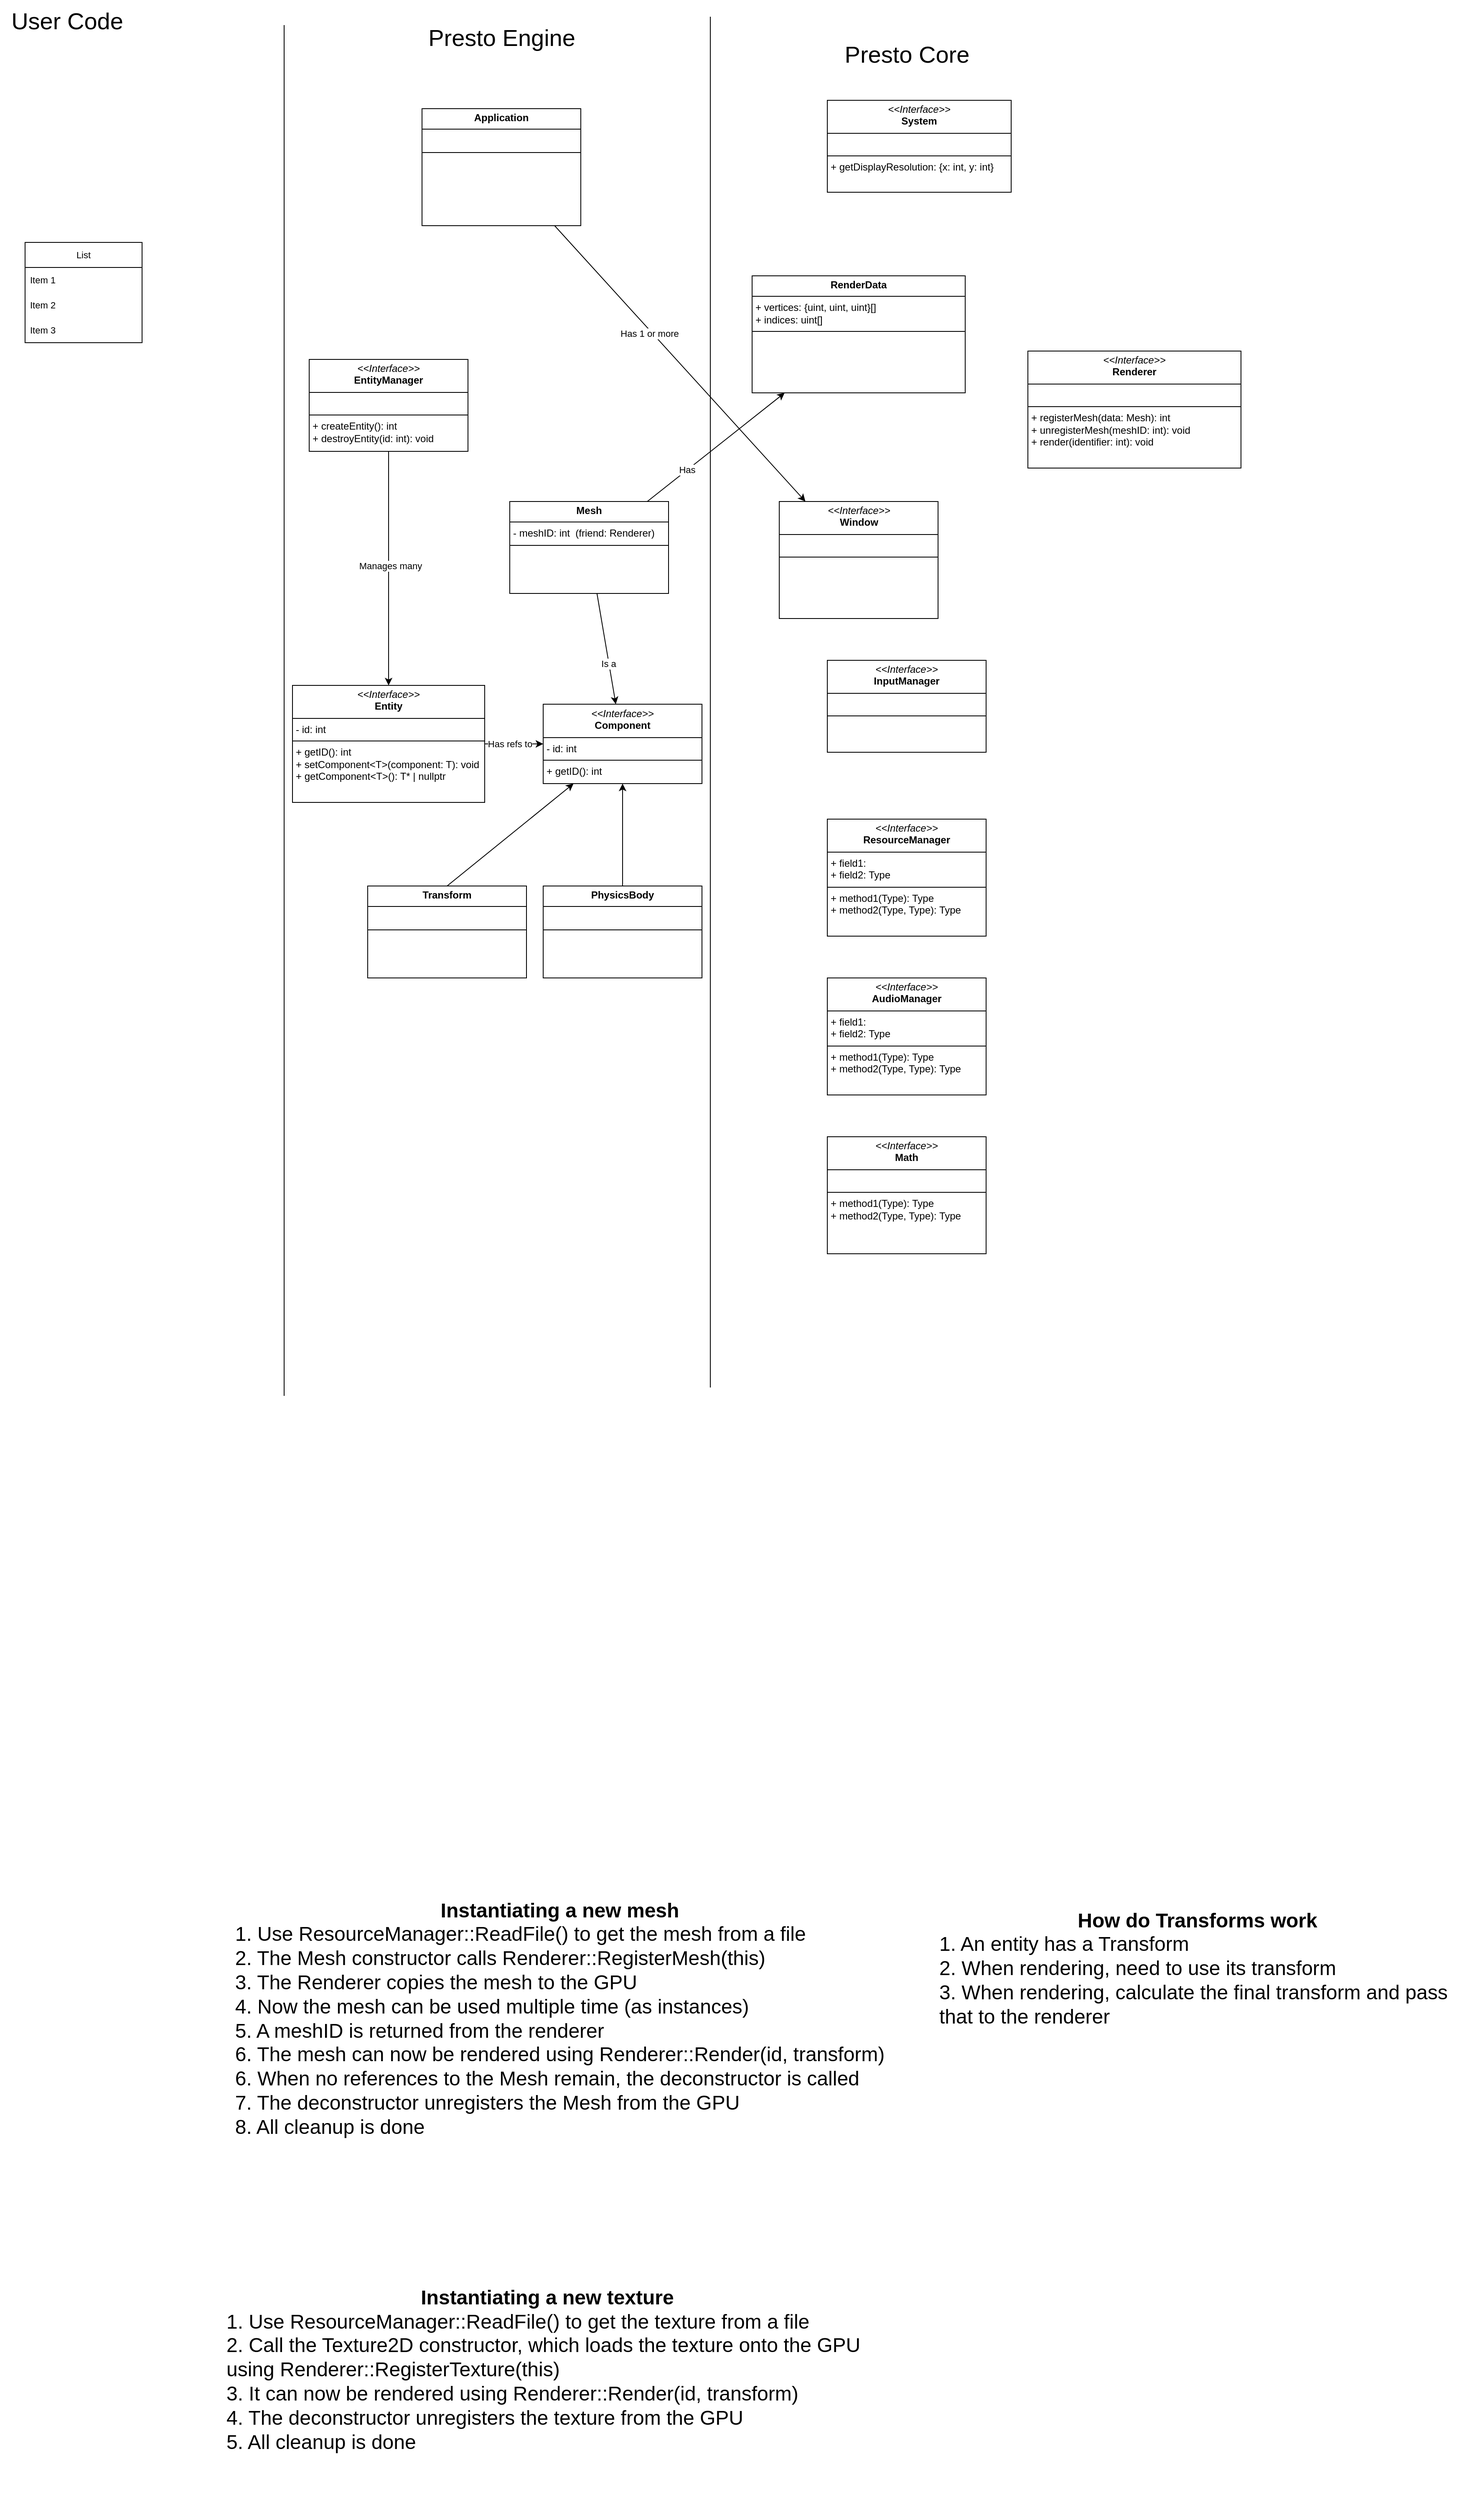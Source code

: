 <mxfile version="25.0.2">
  <diagram id="C5RBs43oDa-KdzZeNtuy" name="Page-1">
    <mxGraphModel dx="2440" dy="1406" grid="1" gridSize="10" guides="1" tooltips="1" connect="1" arrows="1" fold="1" page="1" pageScale="1" pageWidth="827" pageHeight="1169" math="0" shadow="0">
      <root>
        <mxCell id="WIyWlLk6GJQsqaUBKTNV-0" />
        <mxCell id="WIyWlLk6GJQsqaUBKTNV-1" parent="WIyWlLk6GJQsqaUBKTNV-0" />
        <mxCell id="01VCswRB0Hh16u_Ob2Nw-0" value="" style="endArrow=none;html=1;rounded=0;" parent="WIyWlLk6GJQsqaUBKTNV-1" edge="1">
          <mxGeometry width="50" height="50" relative="1" as="geometry">
            <mxPoint x="980" y="1730" as="sourcePoint" />
            <mxPoint x="980" y="90" as="targetPoint" />
          </mxGeometry>
        </mxCell>
        <mxCell id="01VCswRB0Hh16u_Ob2Nw-1" value="" style="endArrow=none;html=1;rounded=0;" parent="WIyWlLk6GJQsqaUBKTNV-1" edge="1">
          <mxGeometry width="50" height="50" relative="1" as="geometry">
            <mxPoint x="470" y="1740" as="sourcePoint" />
            <mxPoint x="470" y="100" as="targetPoint" />
          </mxGeometry>
        </mxCell>
        <mxCell id="01VCswRB0Hh16u_Ob2Nw-3" value="&lt;p style=&quot;margin:0px;margin-top:4px;text-align:center;&quot;&gt;&lt;i&gt;&amp;lt;&amp;lt;Interface&amp;gt;&amp;gt;&lt;/i&gt;&lt;br&gt;&lt;b&gt;Renderer&lt;/b&gt;&lt;/p&gt;&lt;hr size=&quot;1&quot; style=&quot;border-style:solid;&quot;&gt;&lt;p style=&quot;margin:0px;margin-left:4px;&quot;&gt;&lt;br&gt;&lt;/p&gt;&lt;hr size=&quot;1&quot; style=&quot;border-style:solid;&quot;&gt;&lt;p style=&quot;margin:0px;margin-left:4px;&quot;&gt;+ registerMesh(data: Mesh): int&lt;br&gt;+ unregisterMesh(meshID: int): void&lt;/p&gt;&lt;p style=&quot;margin:0px;margin-left:4px;&quot;&gt;+ render(identifier: int): void&lt;/p&gt;" style="verticalAlign=top;align=left;overflow=fill;html=1;whiteSpace=wrap;" parent="WIyWlLk6GJQsqaUBKTNV-1" vertex="1">
          <mxGeometry x="1360" y="490" width="255" height="140" as="geometry" />
        </mxCell>
        <mxCell id="01VCswRB0Hh16u_Ob2Nw-4" value="&lt;font style=&quot;font-size: 28px;&quot;&gt;Presto Core&lt;/font&gt;" style="text;html=1;align=center;verticalAlign=middle;resizable=0;points=[];autosize=1;strokeColor=none;fillColor=none;" parent="WIyWlLk6GJQsqaUBKTNV-1" vertex="1">
          <mxGeometry x="1130" y="110" width="170" height="50" as="geometry" />
        </mxCell>
        <mxCell id="01VCswRB0Hh16u_Ob2Nw-5" value="&lt;font style=&quot;font-size: 28px;&quot;&gt;Presto Engine&lt;/font&gt;" style="text;html=1;align=center;verticalAlign=middle;resizable=0;points=[];autosize=1;strokeColor=none;fillColor=none;" parent="WIyWlLk6GJQsqaUBKTNV-1" vertex="1">
          <mxGeometry x="630" y="90" width="200" height="50" as="geometry" />
        </mxCell>
        <mxCell id="01VCswRB0Hh16u_Ob2Nw-6" value="&lt;font style=&quot;font-size: 28px;&quot;&gt;User Code&lt;/font&gt;" style="text;html=1;align=center;verticalAlign=middle;resizable=0;points=[];autosize=1;strokeColor=none;fillColor=none;" parent="WIyWlLk6GJQsqaUBKTNV-1" vertex="1">
          <mxGeometry x="130" y="70" width="160" height="50" as="geometry" />
        </mxCell>
        <mxCell id="iJ74tNBeyk-ZHGnAYUzu-0" value="&lt;p style=&quot;margin:0px;margin-top:4px;text-align:center;&quot;&gt;&lt;i&gt;&amp;lt;&amp;lt;Interface&amp;gt;&amp;gt;&lt;/i&gt;&lt;br&gt;&lt;b&gt;Window&lt;/b&gt;&lt;/p&gt;&lt;hr size=&quot;1&quot; style=&quot;border-style:solid;&quot;&gt;&lt;p style=&quot;margin:0px;margin-left:4px;&quot;&gt;&lt;br&gt;&lt;/p&gt;&lt;hr size=&quot;1&quot; style=&quot;border-style:solid;&quot;&gt;&lt;p style=&quot;margin:0px;margin-left:4px;&quot;&gt;&lt;br&gt;&lt;/p&gt;" style="verticalAlign=top;align=left;overflow=fill;html=1;whiteSpace=wrap;" parent="WIyWlLk6GJQsqaUBKTNV-1" vertex="1">
          <mxGeometry x="1062.5" y="670" width="190" height="140" as="geometry" />
        </mxCell>
        <mxCell id="iJ74tNBeyk-ZHGnAYUzu-1" value="&lt;p style=&quot;margin:0px;margin-top:4px;text-align:center;&quot;&gt;&lt;i&gt;&amp;lt;&amp;lt;Interface&amp;gt;&amp;gt;&lt;/i&gt;&lt;br&gt;&lt;b&gt;InputManager&lt;/b&gt;&lt;/p&gt;&lt;hr size=&quot;1&quot; style=&quot;border-style:solid;&quot;&gt;&lt;p style=&quot;margin:0px;margin-left:4px;&quot;&gt;&lt;br&gt;&lt;/p&gt;&lt;hr size=&quot;1&quot; style=&quot;border-style:solid;&quot;&gt;&lt;p style=&quot;margin:0px;margin-left:4px;&quot;&gt;&lt;br&gt;&lt;/p&gt;" style="verticalAlign=top;align=left;overflow=fill;html=1;whiteSpace=wrap;" parent="WIyWlLk6GJQsqaUBKTNV-1" vertex="1">
          <mxGeometry x="1120" y="860" width="190" height="110" as="geometry" />
        </mxCell>
        <mxCell id="iJ74tNBeyk-ZHGnAYUzu-3" value="&lt;p style=&quot;margin:0px;margin-top:4px;text-align:center;&quot;&gt;&lt;i&gt;&amp;lt;&amp;lt;Interface&amp;gt;&amp;gt;&lt;/i&gt;&lt;br&gt;&lt;b&gt;AudioManager&lt;/b&gt;&lt;/p&gt;&lt;hr size=&quot;1&quot; style=&quot;border-style:solid;&quot;&gt;&lt;p style=&quot;margin:0px;margin-left:4px;&quot;&gt;+ field1:&amp;nbsp;&lt;br&gt;+ field2: Type&lt;/p&gt;&lt;hr size=&quot;1&quot; style=&quot;border-style:solid;&quot;&gt;&lt;p style=&quot;margin:0px;margin-left:4px;&quot;&gt;+ method1(Type): Type&lt;br&gt;+ method2(Type, Type): Type&lt;/p&gt;" style="verticalAlign=top;align=left;overflow=fill;html=1;whiteSpace=wrap;" parent="WIyWlLk6GJQsqaUBKTNV-1" vertex="1">
          <mxGeometry x="1120" y="1240" width="190" height="140" as="geometry" />
        </mxCell>
        <mxCell id="iJ74tNBeyk-ZHGnAYUzu-5" style="rounded=0;orthogonalLoop=1;jettySize=auto;html=1;" parent="WIyWlLk6GJQsqaUBKTNV-1" source="iJ74tNBeyk-ZHGnAYUzu-4" target="iJ74tNBeyk-ZHGnAYUzu-0" edge="1">
          <mxGeometry relative="1" as="geometry" />
        </mxCell>
        <mxCell id="iJ74tNBeyk-ZHGnAYUzu-6" value="Has 1 or more" style="edgeLabel;html=1;align=center;verticalAlign=middle;resizable=0;points=[];fontFamily=Helvetica;fontSize=11;fontColor=default;labelBackgroundColor=default;" parent="iJ74tNBeyk-ZHGnAYUzu-5" vertex="1" connectable="0">
          <mxGeometry x="-0.28" relative="1" as="geometry">
            <mxPoint x="5" y="10" as="offset" />
          </mxGeometry>
        </mxCell>
        <mxCell id="iJ74tNBeyk-ZHGnAYUzu-4" value="&lt;p style=&quot;margin:0px;margin-top:4px;text-align:center;&quot;&gt;&lt;b&gt;Application&lt;/b&gt;&lt;/p&gt;&lt;hr size=&quot;1&quot; style=&quot;border-style:solid;&quot;&gt;&lt;p style=&quot;margin:0px;margin-left:4px;&quot;&gt;&lt;br&gt;&lt;/p&gt;&lt;hr size=&quot;1&quot; style=&quot;border-style:solid;&quot;&gt;&lt;p style=&quot;margin:0px;margin-left:4px;&quot;&gt;&lt;br&gt;&lt;/p&gt;" style="verticalAlign=top;align=left;overflow=fill;html=1;whiteSpace=wrap;" parent="WIyWlLk6GJQsqaUBKTNV-1" vertex="1">
          <mxGeometry x="635" y="200" width="190" height="140" as="geometry" />
        </mxCell>
        <mxCell id="iJ74tNBeyk-ZHGnAYUzu-8" style="edgeStyle=none;shape=connector;rounded=0;orthogonalLoop=1;jettySize=auto;html=1;strokeColor=default;align=center;verticalAlign=middle;fontFamily=Helvetica;fontSize=11;fontColor=default;labelBackgroundColor=default;endArrow=classic;" parent="WIyWlLk6GJQsqaUBKTNV-1" source="iJ74tNBeyk-ZHGnAYUzu-7" target="iJ74tNBeyk-ZHGnAYUzu-10" edge="1">
          <mxGeometry relative="1" as="geometry">
            <mxPoint x="650" y="760" as="targetPoint" />
          </mxGeometry>
        </mxCell>
        <mxCell id="iJ74tNBeyk-ZHGnAYUzu-12" value="Manages many" style="edgeLabel;html=1;align=center;verticalAlign=middle;resizable=0;points=[];fontFamily=Helvetica;fontSize=11;fontColor=default;labelBackgroundColor=default;" parent="iJ74tNBeyk-ZHGnAYUzu-8" vertex="1" connectable="0">
          <mxGeometry x="-0.024" y="2" relative="1" as="geometry">
            <mxPoint as="offset" />
          </mxGeometry>
        </mxCell>
        <mxCell id="iJ74tNBeyk-ZHGnAYUzu-7" value="&lt;p style=&quot;margin:0px;margin-top:4px;text-align:center;&quot;&gt;&lt;i&gt;&amp;lt;&amp;lt;Interface&amp;gt;&amp;gt;&lt;/i&gt;&lt;br&gt;&lt;b&gt;EntityManager&lt;/b&gt;&lt;/p&gt;&lt;hr size=&quot;1&quot; style=&quot;border-style:solid;&quot;&gt;&lt;p style=&quot;margin:0px;margin-left:4px;&quot;&gt;&lt;br&gt;&lt;/p&gt;&lt;hr size=&quot;1&quot; style=&quot;border-style:solid;&quot;&gt;&lt;p style=&quot;margin:0px;margin-left:4px;&quot;&gt;+ createEntity(): int&lt;/p&gt;&lt;p style=&quot;margin:0px;margin-left:4px;&quot;&gt;+ destroyEntity(id: int): void&lt;br&gt;&lt;/p&gt;" style="verticalAlign=top;align=left;overflow=fill;html=1;whiteSpace=wrap;" parent="WIyWlLk6GJQsqaUBKTNV-1" vertex="1">
          <mxGeometry x="500" y="500" width="190" height="110" as="geometry" />
        </mxCell>
        <mxCell id="iJ74tNBeyk-ZHGnAYUzu-9" value="&lt;p style=&quot;margin:0px;margin-top:4px;text-align:center;&quot;&gt;&lt;i&gt;&amp;lt;&amp;lt;Interface&amp;gt;&amp;gt;&lt;/i&gt;&lt;br&gt;&lt;b&gt;Component&lt;/b&gt;&lt;/p&gt;&lt;hr size=&quot;1&quot; style=&quot;border-style:solid;&quot;&gt;&lt;p style=&quot;margin:0px;margin-left:4px;&quot;&gt;- id: int&lt;/p&gt;&lt;hr size=&quot;1&quot; style=&quot;border-style:solid;&quot;&gt;&lt;p style=&quot;margin:0px;margin-left:4px;&quot;&gt;+ getID(): int&lt;/p&gt;" style="verticalAlign=top;align=left;overflow=fill;html=1;whiteSpace=wrap;" parent="WIyWlLk6GJQsqaUBKTNV-1" vertex="1">
          <mxGeometry x="780" y="912.5" width="190" height="95" as="geometry" />
        </mxCell>
        <mxCell id="iJ74tNBeyk-ZHGnAYUzu-11" style="edgeStyle=none;shape=connector;rounded=0;orthogonalLoop=1;jettySize=auto;html=1;strokeColor=default;align=center;verticalAlign=middle;fontFamily=Helvetica;fontSize=11;fontColor=default;labelBackgroundColor=default;endArrow=classic;" parent="WIyWlLk6GJQsqaUBKTNV-1" source="iJ74tNBeyk-ZHGnAYUzu-10" target="iJ74tNBeyk-ZHGnAYUzu-9" edge="1">
          <mxGeometry relative="1" as="geometry" />
        </mxCell>
        <mxCell id="iJ74tNBeyk-ZHGnAYUzu-13" value="Has refs to" style="edgeLabel;html=1;align=center;verticalAlign=middle;resizable=0;points=[];fontFamily=Helvetica;fontSize=11;fontColor=default;labelBackgroundColor=default;" parent="iJ74tNBeyk-ZHGnAYUzu-11" vertex="1" connectable="0">
          <mxGeometry x="0.048" y="-2" relative="1" as="geometry">
            <mxPoint x="-7" y="-2" as="offset" />
          </mxGeometry>
        </mxCell>
        <mxCell id="iJ74tNBeyk-ZHGnAYUzu-10" value="&lt;p style=&quot;margin:0px;margin-top:4px;text-align:center;&quot;&gt;&lt;i&gt;&amp;lt;&amp;lt;Interface&amp;gt;&amp;gt;&lt;/i&gt;&lt;br&gt;&lt;b&gt;Entity&lt;/b&gt;&lt;/p&gt;&lt;hr size=&quot;1&quot; style=&quot;border-style:solid;&quot;&gt;&lt;p style=&quot;margin:0px;margin-left:4px;&quot;&gt;- id: int&lt;/p&gt;&lt;hr size=&quot;1&quot; style=&quot;border-style:solid;&quot;&gt;&lt;p style=&quot;margin:0px;margin-left:4px;&quot;&gt;+ getID(): int&lt;/p&gt;&lt;p style=&quot;margin:0px;margin-left:4px;&quot;&gt;+ setComponent&amp;lt;T&amp;gt;(component: T): void&lt;/p&gt;&lt;p style=&quot;margin:0px;margin-left:4px;&quot;&gt;+ getComponent&amp;lt;T&amp;gt;(): T* | nullptr&lt;/p&gt;" style="verticalAlign=top;align=left;overflow=fill;html=1;whiteSpace=wrap;" parent="WIyWlLk6GJQsqaUBKTNV-1" vertex="1">
          <mxGeometry x="480" y="890" width="230" height="140" as="geometry" />
        </mxCell>
        <mxCell id="iJ74tNBeyk-ZHGnAYUzu-14" value="&lt;p style=&quot;margin:0px;margin-top:4px;text-align:center;&quot;&gt;&lt;i&gt;&amp;lt;&amp;lt;Interface&amp;gt;&amp;gt;&lt;/i&gt;&lt;br&gt;&lt;b&gt;ResourceManager&lt;/b&gt;&lt;/p&gt;&lt;hr size=&quot;1&quot; style=&quot;border-style:solid;&quot;&gt;&lt;p style=&quot;margin:0px;margin-left:4px;&quot;&gt;+ field1:&amp;nbsp;&lt;br&gt;+ field2: Type&lt;/p&gt;&lt;hr size=&quot;1&quot; style=&quot;border-style:solid;&quot;&gt;&lt;p style=&quot;margin:0px;margin-left:4px;&quot;&gt;+ method1(Type): Type&lt;br&gt;+ method2(Type, Type): Type&lt;/p&gt;" style="verticalAlign=top;align=left;overflow=fill;html=1;whiteSpace=wrap;" parent="WIyWlLk6GJQsqaUBKTNV-1" vertex="1">
          <mxGeometry x="1120" y="1050" width="190" height="140" as="geometry" />
        </mxCell>
        <mxCell id="iJ74tNBeyk-ZHGnAYUzu-15" value="&lt;p style=&quot;margin:0px;margin-top:4px;text-align:center;&quot;&gt;&lt;i&gt;&amp;lt;&amp;lt;Interface&amp;gt;&amp;gt;&lt;/i&gt;&lt;br&gt;&lt;b&gt;System&lt;/b&gt;&lt;/p&gt;&lt;hr size=&quot;1&quot; style=&quot;border-style:solid;&quot;&gt;&lt;p style=&quot;margin:0px;margin-left:4px;&quot;&gt;&lt;br&gt;&lt;/p&gt;&lt;hr size=&quot;1&quot; style=&quot;border-style:solid;&quot;&gt;&lt;p style=&quot;margin:0px;margin-left:4px;&quot;&gt;+ getDisplayResolution: {x: int, y: int}&lt;br&gt;&lt;/p&gt;" style="verticalAlign=top;align=left;overflow=fill;html=1;whiteSpace=wrap;" parent="WIyWlLk6GJQsqaUBKTNV-1" vertex="1">
          <mxGeometry x="1120" y="190" width="220" height="110" as="geometry" />
        </mxCell>
        <mxCell id="iJ74tNBeyk-ZHGnAYUzu-16" value="&lt;p style=&quot;margin:0px;margin-top:4px;text-align:center;&quot;&gt;&lt;i&gt;&amp;lt;&amp;lt;Interface&amp;gt;&amp;gt;&lt;/i&gt;&lt;br&gt;&lt;b&gt;Math&lt;/b&gt;&lt;/p&gt;&lt;hr size=&quot;1&quot; style=&quot;border-style:solid;&quot;&gt;&lt;p style=&quot;margin:0px;margin-left:4px;&quot;&gt;&lt;br&gt;&lt;/p&gt;&lt;hr size=&quot;1&quot; style=&quot;border-style:solid;&quot;&gt;&lt;p style=&quot;margin:0px;margin-left:4px;&quot;&gt;+ method1(Type): Type&lt;br&gt;+ method2(Type, Type): Type&lt;/p&gt;" style="verticalAlign=top;align=left;overflow=fill;html=1;whiteSpace=wrap;" parent="WIyWlLk6GJQsqaUBKTNV-1" vertex="1">
          <mxGeometry x="1120" y="1430" width="190" height="140" as="geometry" />
        </mxCell>
        <mxCell id="iJ74tNBeyk-ZHGnAYUzu-17" value="List" style="swimlane;fontStyle=0;childLayout=stackLayout;horizontal=1;startSize=30;horizontalStack=0;resizeParent=1;resizeParentMax=0;resizeLast=0;collapsible=1;marginBottom=0;whiteSpace=wrap;html=1;fontFamily=Helvetica;fontSize=11;fontColor=default;labelBackgroundColor=default;" parent="WIyWlLk6GJQsqaUBKTNV-1" vertex="1">
          <mxGeometry x="160" y="360" width="140" height="120" as="geometry" />
        </mxCell>
        <mxCell id="iJ74tNBeyk-ZHGnAYUzu-18" value="Item 1" style="text;strokeColor=none;fillColor=none;align=left;verticalAlign=middle;spacingLeft=4;spacingRight=4;overflow=hidden;points=[[0,0.5],[1,0.5]];portConstraint=eastwest;rotatable=0;whiteSpace=wrap;html=1;fontFamily=Helvetica;fontSize=11;fontColor=default;labelBackgroundColor=default;" parent="iJ74tNBeyk-ZHGnAYUzu-17" vertex="1">
          <mxGeometry y="30" width="140" height="30" as="geometry" />
        </mxCell>
        <mxCell id="iJ74tNBeyk-ZHGnAYUzu-19" value="Item 2" style="text;strokeColor=none;fillColor=none;align=left;verticalAlign=middle;spacingLeft=4;spacingRight=4;overflow=hidden;points=[[0,0.5],[1,0.5]];portConstraint=eastwest;rotatable=0;whiteSpace=wrap;html=1;fontFamily=Helvetica;fontSize=11;fontColor=default;labelBackgroundColor=default;" parent="iJ74tNBeyk-ZHGnAYUzu-17" vertex="1">
          <mxGeometry y="60" width="140" height="30" as="geometry" />
        </mxCell>
        <mxCell id="iJ74tNBeyk-ZHGnAYUzu-20" value="Item 3" style="text;strokeColor=none;fillColor=none;align=left;verticalAlign=middle;spacingLeft=4;spacingRight=4;overflow=hidden;points=[[0,0.5],[1,0.5]];portConstraint=eastwest;rotatable=0;whiteSpace=wrap;html=1;fontFamily=Helvetica;fontSize=11;fontColor=default;labelBackgroundColor=default;" parent="iJ74tNBeyk-ZHGnAYUzu-17" vertex="1">
          <mxGeometry y="90" width="140" height="30" as="geometry" />
        </mxCell>
        <mxCell id="iJ74tNBeyk-ZHGnAYUzu-22" style="edgeStyle=none;shape=connector;rounded=0;orthogonalLoop=1;jettySize=auto;html=1;exitX=0.5;exitY=0;exitDx=0;exitDy=0;strokeColor=default;align=center;verticalAlign=middle;fontFamily=Helvetica;fontSize=11;fontColor=default;labelBackgroundColor=default;endArrow=classic;" parent="WIyWlLk6GJQsqaUBKTNV-1" source="iJ74tNBeyk-ZHGnAYUzu-21" target="iJ74tNBeyk-ZHGnAYUzu-9" edge="1">
          <mxGeometry relative="1" as="geometry" />
        </mxCell>
        <mxCell id="iJ74tNBeyk-ZHGnAYUzu-21" value="&lt;p style=&quot;margin:0px;margin-top:4px;text-align:center;&quot;&gt;&lt;b&gt;Transform&lt;/b&gt;&lt;/p&gt;&lt;hr size=&quot;1&quot; style=&quot;border-style:solid;&quot;&gt;&lt;p style=&quot;margin:0px;margin-left:4px;&quot;&gt;&lt;br&gt;&lt;/p&gt;&lt;hr size=&quot;1&quot; style=&quot;border-style:solid;&quot;&gt;&lt;p style=&quot;margin:0px;margin-left:4px;&quot;&gt;&lt;br&gt;&lt;/p&gt;" style="verticalAlign=top;align=left;overflow=fill;html=1;whiteSpace=wrap;" parent="WIyWlLk6GJQsqaUBKTNV-1" vertex="1">
          <mxGeometry x="570" y="1130" width="190" height="110" as="geometry" />
        </mxCell>
        <mxCell id="iJ74tNBeyk-ZHGnAYUzu-24" style="edgeStyle=none;shape=connector;rounded=0;orthogonalLoop=1;jettySize=auto;html=1;strokeColor=default;align=center;verticalAlign=middle;fontFamily=Helvetica;fontSize=11;fontColor=default;labelBackgroundColor=default;endArrow=classic;" parent="WIyWlLk6GJQsqaUBKTNV-1" source="iJ74tNBeyk-ZHGnAYUzu-23" target="iJ74tNBeyk-ZHGnAYUzu-9" edge="1">
          <mxGeometry relative="1" as="geometry" />
        </mxCell>
        <mxCell id="iJ74tNBeyk-ZHGnAYUzu-23" value="&lt;p style=&quot;margin:0px;margin-top:4px;text-align:center;&quot;&gt;&lt;b&gt;PhysicsBody&lt;/b&gt;&lt;/p&gt;&lt;hr size=&quot;1&quot; style=&quot;border-style:solid;&quot;&gt;&lt;p style=&quot;margin:0px;margin-left:4px;&quot;&gt;&lt;br&gt;&lt;/p&gt;&lt;hr size=&quot;1&quot; style=&quot;border-style:solid;&quot;&gt;&lt;p style=&quot;margin:0px;margin-left:4px;&quot;&gt;&lt;br&gt;&lt;/p&gt;" style="verticalAlign=top;align=left;overflow=fill;html=1;whiteSpace=wrap;" parent="WIyWlLk6GJQsqaUBKTNV-1" vertex="1">
          <mxGeometry x="780" y="1130" width="190" height="110" as="geometry" />
        </mxCell>
        <mxCell id="iJ74tNBeyk-ZHGnAYUzu-25" value="&lt;p style=&quot;margin:0px;margin-top:4px;text-align:center;&quot;&gt;&lt;b&gt;RenderData&lt;/b&gt;&lt;/p&gt;&lt;hr size=&quot;1&quot; style=&quot;border-style:solid;&quot;&gt;&lt;p style=&quot;margin:0px;margin-left:4px;&quot;&gt;&lt;span style=&quot;background-color: initial;&quot;&gt;+ vertices: {uint, uint, uint}[]&lt;/span&gt;&lt;/p&gt;&lt;p style=&quot;margin:0px;margin-left:4px;&quot;&gt;&lt;span style=&quot;background-color: initial;&quot;&gt;+ indices: uint[]&lt;/span&gt;&lt;/p&gt;&lt;hr size=&quot;1&quot; style=&quot;border-style:solid;&quot;&gt;&lt;p style=&quot;margin:0px;margin-left:4px;&quot;&gt;&lt;br&gt;&lt;/p&gt;" style="verticalAlign=top;align=left;overflow=fill;html=1;whiteSpace=wrap;" parent="WIyWlLk6GJQsqaUBKTNV-1" vertex="1">
          <mxGeometry x="1030" y="400" width="255" height="140" as="geometry" />
        </mxCell>
        <mxCell id="FS9i1X2BtyN8CUvD6Opd-1" style="rounded=0;orthogonalLoop=1;jettySize=auto;html=1;" parent="WIyWlLk6GJQsqaUBKTNV-1" source="FS9i1X2BtyN8CUvD6Opd-0" target="iJ74tNBeyk-ZHGnAYUzu-25" edge="1">
          <mxGeometry relative="1" as="geometry" />
        </mxCell>
        <mxCell id="FS9i1X2BtyN8CUvD6Opd-2" value="Has" style="edgeLabel;html=1;align=center;verticalAlign=middle;resizable=0;points=[];" parent="FS9i1X2BtyN8CUvD6Opd-1" vertex="1" connectable="0">
          <mxGeometry x="-0.417" y="1" relative="1" as="geometry">
            <mxPoint as="offset" />
          </mxGeometry>
        </mxCell>
        <mxCell id="FS9i1X2BtyN8CUvD6Opd-3" style="rounded=0;orthogonalLoop=1;jettySize=auto;html=1;" parent="WIyWlLk6GJQsqaUBKTNV-1" source="FS9i1X2BtyN8CUvD6Opd-0" target="iJ74tNBeyk-ZHGnAYUzu-9" edge="1">
          <mxGeometry relative="1" as="geometry" />
        </mxCell>
        <mxCell id="FS9i1X2BtyN8CUvD6Opd-4" value="Is a" style="edgeLabel;html=1;align=center;verticalAlign=middle;resizable=0;points=[];" parent="FS9i1X2BtyN8CUvD6Opd-3" vertex="1" connectable="0">
          <mxGeometry x="0.258" y="-1" relative="1" as="geometry">
            <mxPoint as="offset" />
          </mxGeometry>
        </mxCell>
        <mxCell id="FS9i1X2BtyN8CUvD6Opd-0" value="&lt;p style=&quot;margin:0px;margin-top:4px;text-align:center;&quot;&gt;&lt;b&gt;Mesh&lt;/b&gt;&lt;/p&gt;&lt;hr size=&quot;1&quot; style=&quot;border-style:solid;&quot;&gt;&lt;p style=&quot;margin:0px;margin-left:4px;&quot;&gt;&lt;span style=&quot;background-color: initial;&quot;&gt;- meshID: int&amp;nbsp; (friend: Renderer)&lt;/span&gt;&lt;br&gt;&lt;/p&gt;&lt;hr size=&quot;1&quot; style=&quot;border-style:solid;&quot;&gt;&lt;p style=&quot;margin:0px;margin-left:4px;&quot;&gt;&lt;br&gt;&lt;/p&gt;" style="verticalAlign=top;align=left;overflow=fill;html=1;whiteSpace=wrap;" parent="WIyWlLk6GJQsqaUBKTNV-1" vertex="1">
          <mxGeometry x="740" y="670" width="190" height="110" as="geometry" />
        </mxCell>
        <mxCell id="FS9i1X2BtyN8CUvD6Opd-5" value="&lt;b&gt;&lt;font style=&quot;font-size: 24px;&quot;&gt;Instantiating a new mesh&lt;/font&gt;&lt;/b&gt;&lt;div style=&quot;text-align: left;&quot;&gt;&lt;font style=&quot;font-size: 24px;&quot;&gt;1. Use ResourceManager::ReadFile() to get the mesh from a file&lt;/font&gt;&lt;/div&gt;&lt;div style=&quot;text-align: left;&quot;&gt;&lt;font style=&quot;font-size: 24px;&quot;&gt;2. The Mesh constructor calls Renderer::RegisterMesh(this)&lt;/font&gt;&lt;/div&gt;&lt;div style=&quot;text-align: left;&quot;&gt;&lt;font style=&quot;font-size: 24px;&quot;&gt;3. The Renderer copies the mesh to the GPU&lt;/font&gt;&lt;/div&gt;&lt;div style=&quot;text-align: left;&quot;&gt;&lt;font style=&quot;font-size: 24px;&quot;&gt;4. Now the mesh can be used multiple time (as instances)&lt;/font&gt;&lt;/div&gt;&lt;div style=&quot;text-align: left;&quot;&gt;&lt;font style=&quot;font-size: 24px;&quot;&gt;5. A meshID is returned from the renderer&lt;/font&gt;&lt;/div&gt;&lt;div style=&quot;text-align: left;&quot;&gt;&lt;font style=&quot;font-size: 24px;&quot;&gt;6. The mesh can now be rendered using Renderer::Render(id, transform)&lt;/font&gt;&lt;/div&gt;&lt;div style=&quot;text-align: left;&quot;&gt;&lt;font style=&quot;font-size: 24px;&quot;&gt;6. When no references to the Mesh remain, the deconstructor is called&lt;/font&gt;&lt;/div&gt;&lt;div style=&quot;text-align: left;&quot;&gt;&lt;font style=&quot;font-size: 24px;&quot;&gt;7. The deconstructor unregisters the Mesh from the GPU&lt;/font&gt;&lt;/div&gt;&lt;div style=&quot;text-align: left;&quot;&gt;&lt;font style=&quot;font-size: 24px;&quot;&gt;8. All cleanup is done&lt;/font&gt;&lt;/div&gt;" style="text;html=1;align=center;verticalAlign=middle;whiteSpace=wrap;rounded=0;" parent="WIyWlLk6GJQsqaUBKTNV-1" vertex="1">
          <mxGeometry x="390" y="2330" width="820" height="310" as="geometry" />
        </mxCell>
        <mxCell id="FS9i1X2BtyN8CUvD6Opd-6" value="&lt;span style=&quot;font-size: 24px;&quot;&gt;&lt;b&gt;How do Transforms work&lt;/b&gt;&lt;/span&gt;&lt;br&gt;&lt;div style=&quot;text-align: left;&quot;&gt;&lt;font style=&quot;font-size: 24px;&quot;&gt;1. An entity has a Transform&lt;/font&gt;&lt;/div&gt;&lt;div style=&quot;text-align: left;&quot;&gt;&lt;font style=&quot;font-size: 24px;&quot;&gt;2. When rendering, need to use its transform&lt;/font&gt;&lt;/div&gt;&lt;div style=&quot;text-align: left;&quot;&gt;&lt;span style=&quot;font-size: 24px; background-color: initial;&quot;&gt;3. When rendering, calculate the final transform and pass that to the renderer&amp;nbsp;&lt;/span&gt;&lt;/div&gt;" style="text;html=1;align=center;verticalAlign=middle;whiteSpace=wrap;rounded=0;" parent="WIyWlLk6GJQsqaUBKTNV-1" vertex="1">
          <mxGeometry x="1252.5" y="2410" width="620" height="30" as="geometry" />
        </mxCell>
        <mxCell id="FS9i1X2BtyN8CUvD6Opd-7" value="&lt;b&gt;&lt;font style=&quot;font-size: 24px;&quot;&gt;Instantiating a new texture&lt;/font&gt;&lt;/b&gt;&lt;div style=&quot;text-align: left;&quot;&gt;&lt;font style=&quot;font-size: 24px;&quot;&gt;1. Use ResourceManager::ReadFile() to get the texture from a file&lt;/font&gt;&lt;/div&gt;&lt;div style=&quot;text-align: left;&quot;&gt;&lt;span style=&quot;font-size: 24px;&quot;&gt;2. Call the Texture2D constructor, which loads the texture onto the GPU using Renderer::RegisterTexture(this)&lt;/span&gt;&lt;/div&gt;&lt;div style=&quot;text-align: left;&quot;&gt;&lt;span style=&quot;font-size: 24px;&quot;&gt;3. It can now be rendered using Renderer::Render(id, transform)&lt;/span&gt;&lt;/div&gt;&lt;div style=&quot;text-align: left;&quot;&gt;&lt;span style=&quot;font-size: 24px;&quot;&gt;4. The deconstructor unregisters the texture from the GPU&lt;/span&gt;&lt;/div&gt;&lt;div style=&quot;text-align: left;&quot;&gt;&lt;span style=&quot;font-size: 24px;&quot;&gt;5. All cleanup is done&lt;/span&gt;&lt;/div&gt;" style="text;html=1;align=center;verticalAlign=middle;whiteSpace=wrap;rounded=0;" parent="WIyWlLk6GJQsqaUBKTNV-1" vertex="1">
          <mxGeometry x="400" y="2750" width="770" height="310" as="geometry" />
        </mxCell>
      </root>
    </mxGraphModel>
  </diagram>
</mxfile>

